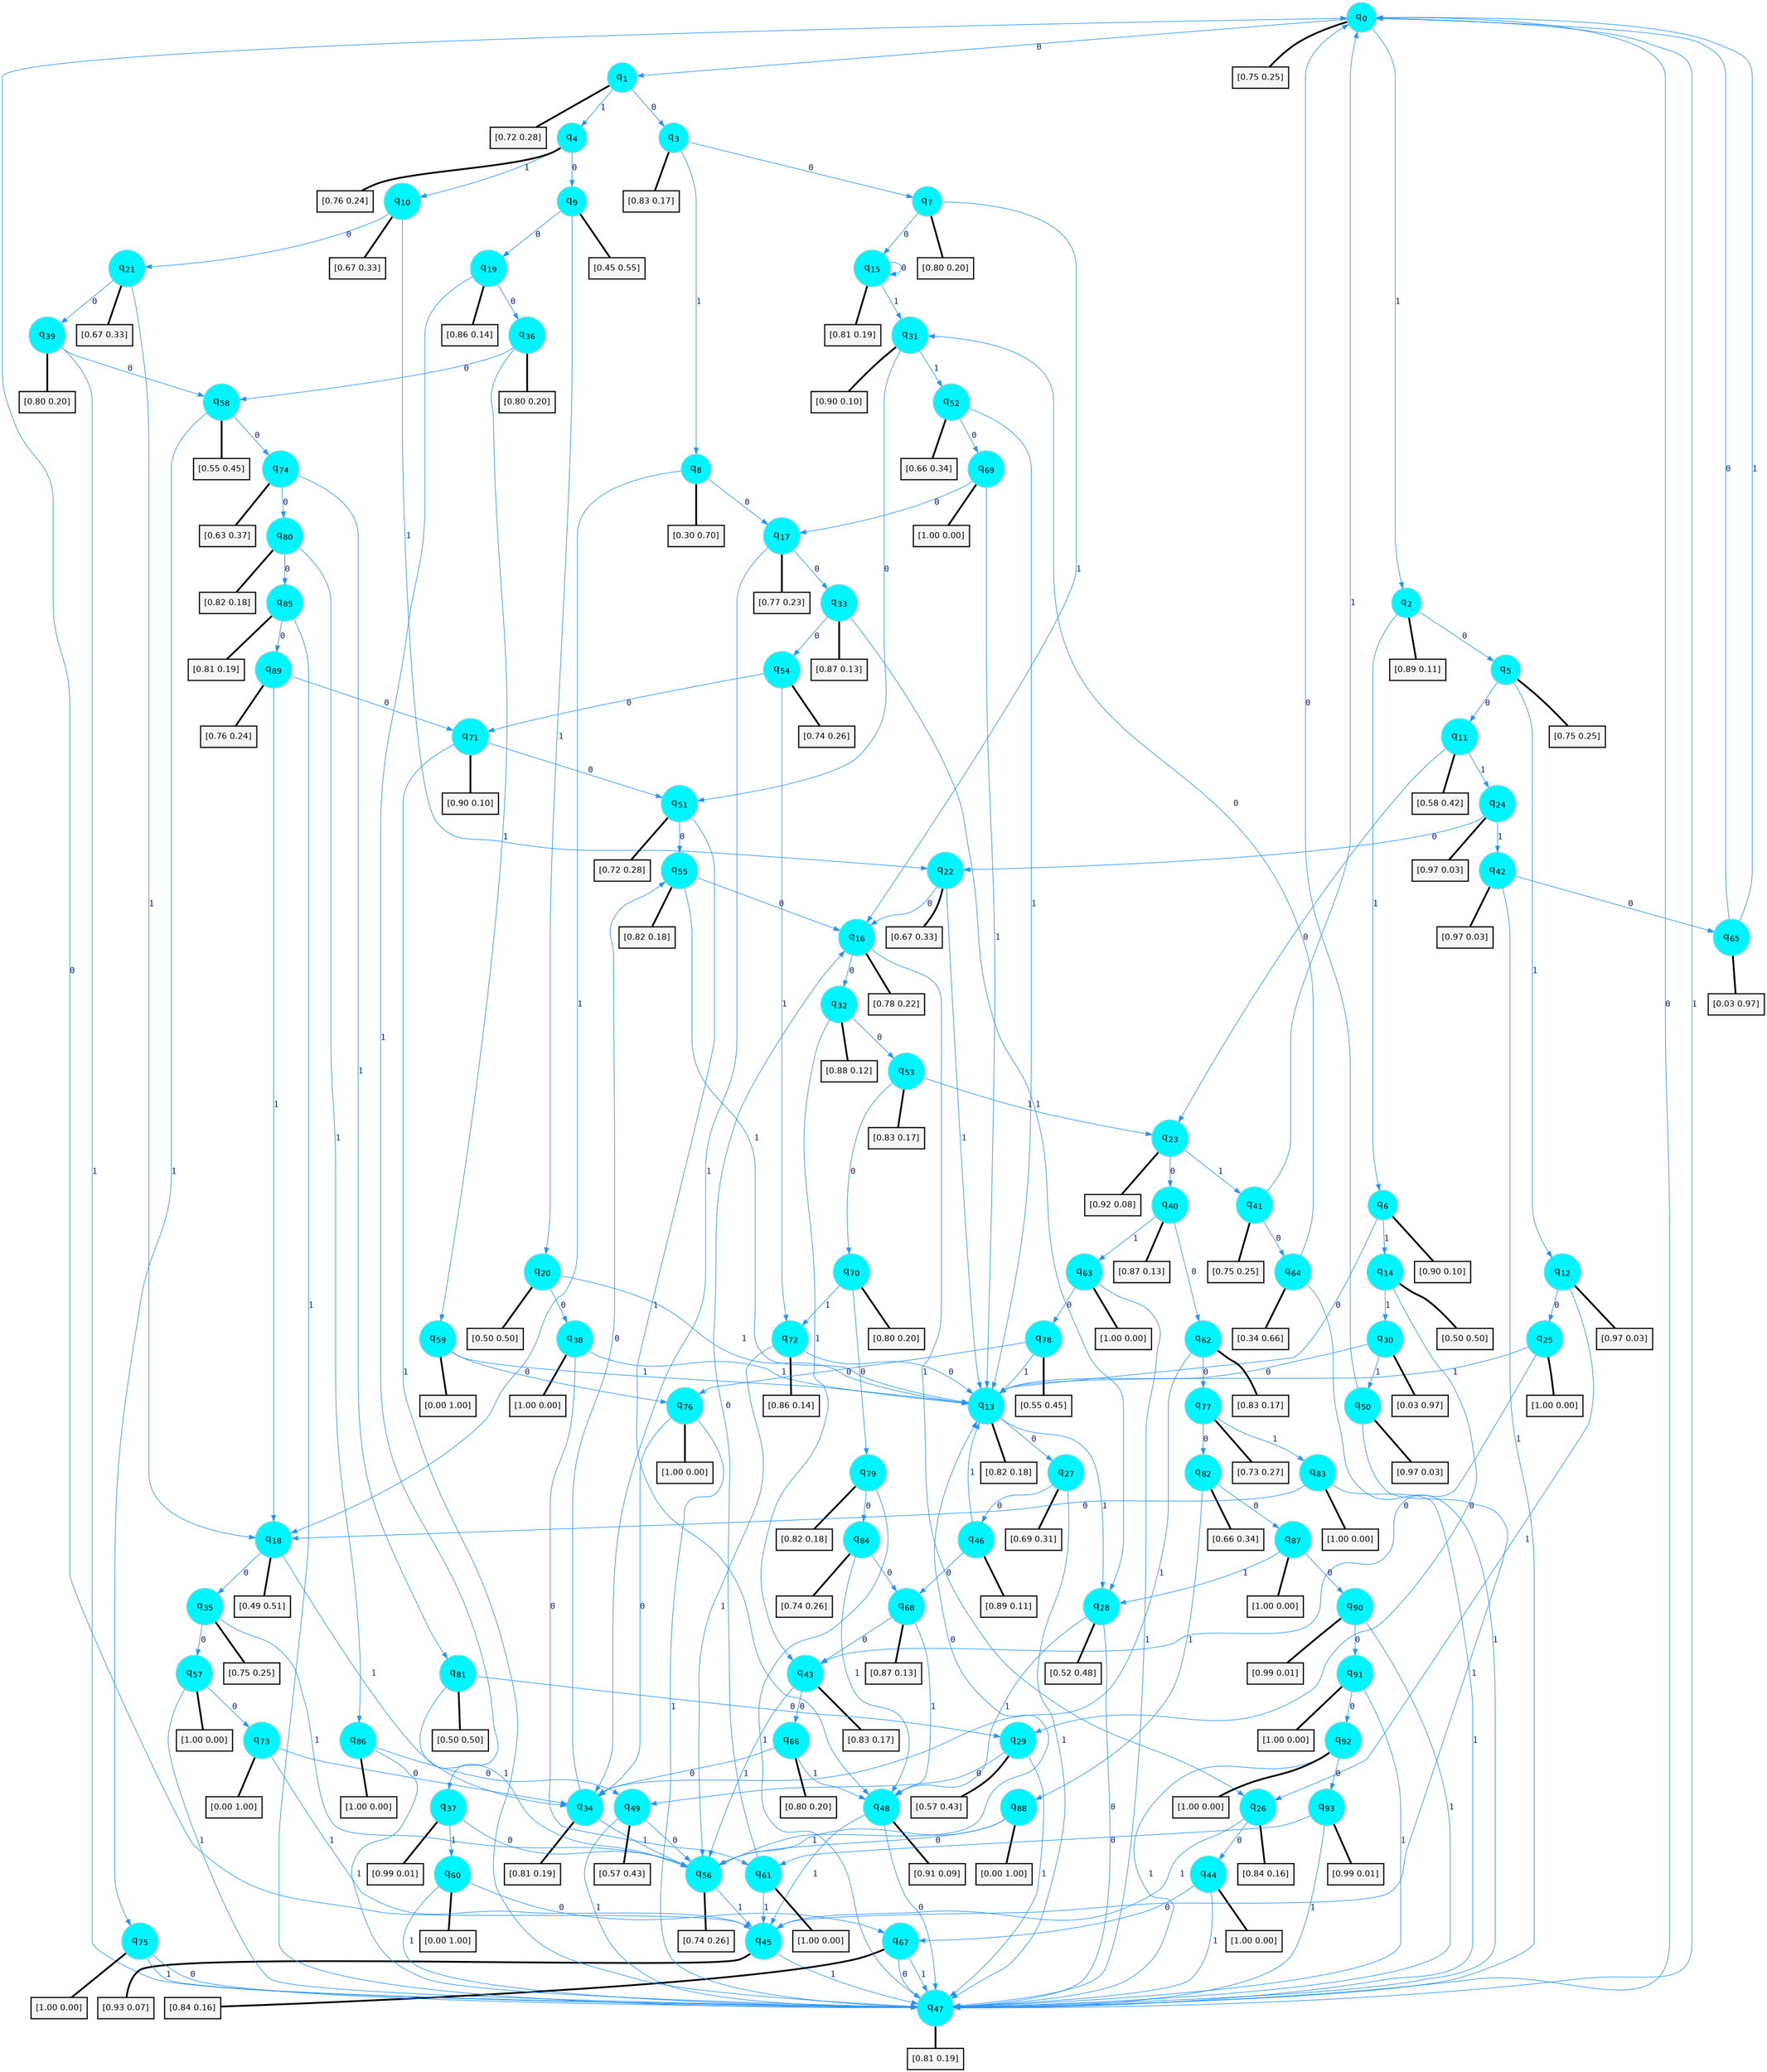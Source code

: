 digraph G {
graph [
bgcolor=transparent, dpi=300, rankdir=TD, size="40,25"];
node [
color=gray, fillcolor=turquoise1, fontcolor=black, fontname=Helvetica, fontsize=16, fontweight=bold, shape=circle, style=filled];
edge [
arrowsize=1, color=dodgerblue1, fontcolor=midnightblue, fontname=courier, fontweight=bold, penwidth=1, style=solid, weight=20];
0[label=<q<SUB>0</SUB>>];
1[label=<q<SUB>1</SUB>>];
2[label=<q<SUB>2</SUB>>];
3[label=<q<SUB>3</SUB>>];
4[label=<q<SUB>4</SUB>>];
5[label=<q<SUB>5</SUB>>];
6[label=<q<SUB>6</SUB>>];
7[label=<q<SUB>7</SUB>>];
8[label=<q<SUB>8</SUB>>];
9[label=<q<SUB>9</SUB>>];
10[label=<q<SUB>10</SUB>>];
11[label=<q<SUB>11</SUB>>];
12[label=<q<SUB>12</SUB>>];
13[label=<q<SUB>13</SUB>>];
14[label=<q<SUB>14</SUB>>];
15[label=<q<SUB>15</SUB>>];
16[label=<q<SUB>16</SUB>>];
17[label=<q<SUB>17</SUB>>];
18[label=<q<SUB>18</SUB>>];
19[label=<q<SUB>19</SUB>>];
20[label=<q<SUB>20</SUB>>];
21[label=<q<SUB>21</SUB>>];
22[label=<q<SUB>22</SUB>>];
23[label=<q<SUB>23</SUB>>];
24[label=<q<SUB>24</SUB>>];
25[label=<q<SUB>25</SUB>>];
26[label=<q<SUB>26</SUB>>];
27[label=<q<SUB>27</SUB>>];
28[label=<q<SUB>28</SUB>>];
29[label=<q<SUB>29</SUB>>];
30[label=<q<SUB>30</SUB>>];
31[label=<q<SUB>31</SUB>>];
32[label=<q<SUB>32</SUB>>];
33[label=<q<SUB>33</SUB>>];
34[label=<q<SUB>34</SUB>>];
35[label=<q<SUB>35</SUB>>];
36[label=<q<SUB>36</SUB>>];
37[label=<q<SUB>37</SUB>>];
38[label=<q<SUB>38</SUB>>];
39[label=<q<SUB>39</SUB>>];
40[label=<q<SUB>40</SUB>>];
41[label=<q<SUB>41</SUB>>];
42[label=<q<SUB>42</SUB>>];
43[label=<q<SUB>43</SUB>>];
44[label=<q<SUB>44</SUB>>];
45[label=<q<SUB>45</SUB>>];
46[label=<q<SUB>46</SUB>>];
47[label=<q<SUB>47</SUB>>];
48[label=<q<SUB>48</SUB>>];
49[label=<q<SUB>49</SUB>>];
50[label=<q<SUB>50</SUB>>];
51[label=<q<SUB>51</SUB>>];
52[label=<q<SUB>52</SUB>>];
53[label=<q<SUB>53</SUB>>];
54[label=<q<SUB>54</SUB>>];
55[label=<q<SUB>55</SUB>>];
56[label=<q<SUB>56</SUB>>];
57[label=<q<SUB>57</SUB>>];
58[label=<q<SUB>58</SUB>>];
59[label=<q<SUB>59</SUB>>];
60[label=<q<SUB>60</SUB>>];
61[label=<q<SUB>61</SUB>>];
62[label=<q<SUB>62</SUB>>];
63[label=<q<SUB>63</SUB>>];
64[label=<q<SUB>64</SUB>>];
65[label=<q<SUB>65</SUB>>];
66[label=<q<SUB>66</SUB>>];
67[label=<q<SUB>67</SUB>>];
68[label=<q<SUB>68</SUB>>];
69[label=<q<SUB>69</SUB>>];
70[label=<q<SUB>70</SUB>>];
71[label=<q<SUB>71</SUB>>];
72[label=<q<SUB>72</SUB>>];
73[label=<q<SUB>73</SUB>>];
74[label=<q<SUB>74</SUB>>];
75[label=<q<SUB>75</SUB>>];
76[label=<q<SUB>76</SUB>>];
77[label=<q<SUB>77</SUB>>];
78[label=<q<SUB>78</SUB>>];
79[label=<q<SUB>79</SUB>>];
80[label=<q<SUB>80</SUB>>];
81[label=<q<SUB>81</SUB>>];
82[label=<q<SUB>82</SUB>>];
83[label=<q<SUB>83</SUB>>];
84[label=<q<SUB>84</SUB>>];
85[label=<q<SUB>85</SUB>>];
86[label=<q<SUB>86</SUB>>];
87[label=<q<SUB>87</SUB>>];
88[label=<q<SUB>88</SUB>>];
89[label=<q<SUB>89</SUB>>];
90[label=<q<SUB>90</SUB>>];
91[label=<q<SUB>91</SUB>>];
92[label=<q<SUB>92</SUB>>];
93[label=<q<SUB>93</SUB>>];
94[label="[0.75 0.25]", shape=box,fontcolor=black, fontname=Helvetica, fontsize=14, penwidth=2, fillcolor=whitesmoke,color=black];
95[label="[0.72 0.28]", shape=box,fontcolor=black, fontname=Helvetica, fontsize=14, penwidth=2, fillcolor=whitesmoke,color=black];
96[label="[0.89 0.11]", shape=box,fontcolor=black, fontname=Helvetica, fontsize=14, penwidth=2, fillcolor=whitesmoke,color=black];
97[label="[0.83 0.17]", shape=box,fontcolor=black, fontname=Helvetica, fontsize=14, penwidth=2, fillcolor=whitesmoke,color=black];
98[label="[0.76 0.24]", shape=box,fontcolor=black, fontname=Helvetica, fontsize=14, penwidth=2, fillcolor=whitesmoke,color=black];
99[label="[0.75 0.25]", shape=box,fontcolor=black, fontname=Helvetica, fontsize=14, penwidth=2, fillcolor=whitesmoke,color=black];
100[label="[0.90 0.10]", shape=box,fontcolor=black, fontname=Helvetica, fontsize=14, penwidth=2, fillcolor=whitesmoke,color=black];
101[label="[0.80 0.20]", shape=box,fontcolor=black, fontname=Helvetica, fontsize=14, penwidth=2, fillcolor=whitesmoke,color=black];
102[label="[0.30 0.70]", shape=box,fontcolor=black, fontname=Helvetica, fontsize=14, penwidth=2, fillcolor=whitesmoke,color=black];
103[label="[0.45 0.55]", shape=box,fontcolor=black, fontname=Helvetica, fontsize=14, penwidth=2, fillcolor=whitesmoke,color=black];
104[label="[0.67 0.33]", shape=box,fontcolor=black, fontname=Helvetica, fontsize=14, penwidth=2, fillcolor=whitesmoke,color=black];
105[label="[0.58 0.42]", shape=box,fontcolor=black, fontname=Helvetica, fontsize=14, penwidth=2, fillcolor=whitesmoke,color=black];
106[label="[0.97 0.03]", shape=box,fontcolor=black, fontname=Helvetica, fontsize=14, penwidth=2, fillcolor=whitesmoke,color=black];
107[label="[0.82 0.18]", shape=box,fontcolor=black, fontname=Helvetica, fontsize=14, penwidth=2, fillcolor=whitesmoke,color=black];
108[label="[0.50 0.50]", shape=box,fontcolor=black, fontname=Helvetica, fontsize=14, penwidth=2, fillcolor=whitesmoke,color=black];
109[label="[0.81 0.19]", shape=box,fontcolor=black, fontname=Helvetica, fontsize=14, penwidth=2, fillcolor=whitesmoke,color=black];
110[label="[0.78 0.22]", shape=box,fontcolor=black, fontname=Helvetica, fontsize=14, penwidth=2, fillcolor=whitesmoke,color=black];
111[label="[0.77 0.23]", shape=box,fontcolor=black, fontname=Helvetica, fontsize=14, penwidth=2, fillcolor=whitesmoke,color=black];
112[label="[0.49 0.51]", shape=box,fontcolor=black, fontname=Helvetica, fontsize=14, penwidth=2, fillcolor=whitesmoke,color=black];
113[label="[0.86 0.14]", shape=box,fontcolor=black, fontname=Helvetica, fontsize=14, penwidth=2, fillcolor=whitesmoke,color=black];
114[label="[0.50 0.50]", shape=box,fontcolor=black, fontname=Helvetica, fontsize=14, penwidth=2, fillcolor=whitesmoke,color=black];
115[label="[0.67 0.33]", shape=box,fontcolor=black, fontname=Helvetica, fontsize=14, penwidth=2, fillcolor=whitesmoke,color=black];
116[label="[0.67 0.33]", shape=box,fontcolor=black, fontname=Helvetica, fontsize=14, penwidth=2, fillcolor=whitesmoke,color=black];
117[label="[0.92 0.08]", shape=box,fontcolor=black, fontname=Helvetica, fontsize=14, penwidth=2, fillcolor=whitesmoke,color=black];
118[label="[0.97 0.03]", shape=box,fontcolor=black, fontname=Helvetica, fontsize=14, penwidth=2, fillcolor=whitesmoke,color=black];
119[label="[1.00 0.00]", shape=box,fontcolor=black, fontname=Helvetica, fontsize=14, penwidth=2, fillcolor=whitesmoke,color=black];
120[label="[0.84 0.16]", shape=box,fontcolor=black, fontname=Helvetica, fontsize=14, penwidth=2, fillcolor=whitesmoke,color=black];
121[label="[0.69 0.31]", shape=box,fontcolor=black, fontname=Helvetica, fontsize=14, penwidth=2, fillcolor=whitesmoke,color=black];
122[label="[0.52 0.48]", shape=box,fontcolor=black, fontname=Helvetica, fontsize=14, penwidth=2, fillcolor=whitesmoke,color=black];
123[label="[0.57 0.43]", shape=box,fontcolor=black, fontname=Helvetica, fontsize=14, penwidth=2, fillcolor=whitesmoke,color=black];
124[label="[0.03 0.97]", shape=box,fontcolor=black, fontname=Helvetica, fontsize=14, penwidth=2, fillcolor=whitesmoke,color=black];
125[label="[0.90 0.10]", shape=box,fontcolor=black, fontname=Helvetica, fontsize=14, penwidth=2, fillcolor=whitesmoke,color=black];
126[label="[0.88 0.12]", shape=box,fontcolor=black, fontname=Helvetica, fontsize=14, penwidth=2, fillcolor=whitesmoke,color=black];
127[label="[0.87 0.13]", shape=box,fontcolor=black, fontname=Helvetica, fontsize=14, penwidth=2, fillcolor=whitesmoke,color=black];
128[label="[0.81 0.19]", shape=box,fontcolor=black, fontname=Helvetica, fontsize=14, penwidth=2, fillcolor=whitesmoke,color=black];
129[label="[0.75 0.25]", shape=box,fontcolor=black, fontname=Helvetica, fontsize=14, penwidth=2, fillcolor=whitesmoke,color=black];
130[label="[0.80 0.20]", shape=box,fontcolor=black, fontname=Helvetica, fontsize=14, penwidth=2, fillcolor=whitesmoke,color=black];
131[label="[0.99 0.01]", shape=box,fontcolor=black, fontname=Helvetica, fontsize=14, penwidth=2, fillcolor=whitesmoke,color=black];
132[label="[1.00 0.00]", shape=box,fontcolor=black, fontname=Helvetica, fontsize=14, penwidth=2, fillcolor=whitesmoke,color=black];
133[label="[0.80 0.20]", shape=box,fontcolor=black, fontname=Helvetica, fontsize=14, penwidth=2, fillcolor=whitesmoke,color=black];
134[label="[0.87 0.13]", shape=box,fontcolor=black, fontname=Helvetica, fontsize=14, penwidth=2, fillcolor=whitesmoke,color=black];
135[label="[0.75 0.25]", shape=box,fontcolor=black, fontname=Helvetica, fontsize=14, penwidth=2, fillcolor=whitesmoke,color=black];
136[label="[0.97 0.03]", shape=box,fontcolor=black, fontname=Helvetica, fontsize=14, penwidth=2, fillcolor=whitesmoke,color=black];
137[label="[0.83 0.17]", shape=box,fontcolor=black, fontname=Helvetica, fontsize=14, penwidth=2, fillcolor=whitesmoke,color=black];
138[label="[1.00 0.00]", shape=box,fontcolor=black, fontname=Helvetica, fontsize=14, penwidth=2, fillcolor=whitesmoke,color=black];
139[label="[0.93 0.07]", shape=box,fontcolor=black, fontname=Helvetica, fontsize=14, penwidth=2, fillcolor=whitesmoke,color=black];
140[label="[0.89 0.11]", shape=box,fontcolor=black, fontname=Helvetica, fontsize=14, penwidth=2, fillcolor=whitesmoke,color=black];
141[label="[0.81 0.19]", shape=box,fontcolor=black, fontname=Helvetica, fontsize=14, penwidth=2, fillcolor=whitesmoke,color=black];
142[label="[0.91 0.09]", shape=box,fontcolor=black, fontname=Helvetica, fontsize=14, penwidth=2, fillcolor=whitesmoke,color=black];
143[label="[0.57 0.43]", shape=box,fontcolor=black, fontname=Helvetica, fontsize=14, penwidth=2, fillcolor=whitesmoke,color=black];
144[label="[0.97 0.03]", shape=box,fontcolor=black, fontname=Helvetica, fontsize=14, penwidth=2, fillcolor=whitesmoke,color=black];
145[label="[0.72 0.28]", shape=box,fontcolor=black, fontname=Helvetica, fontsize=14, penwidth=2, fillcolor=whitesmoke,color=black];
146[label="[0.66 0.34]", shape=box,fontcolor=black, fontname=Helvetica, fontsize=14, penwidth=2, fillcolor=whitesmoke,color=black];
147[label="[0.83 0.17]", shape=box,fontcolor=black, fontname=Helvetica, fontsize=14, penwidth=2, fillcolor=whitesmoke,color=black];
148[label="[0.74 0.26]", shape=box,fontcolor=black, fontname=Helvetica, fontsize=14, penwidth=2, fillcolor=whitesmoke,color=black];
149[label="[0.82 0.18]", shape=box,fontcolor=black, fontname=Helvetica, fontsize=14, penwidth=2, fillcolor=whitesmoke,color=black];
150[label="[0.74 0.26]", shape=box,fontcolor=black, fontname=Helvetica, fontsize=14, penwidth=2, fillcolor=whitesmoke,color=black];
151[label="[1.00 0.00]", shape=box,fontcolor=black, fontname=Helvetica, fontsize=14, penwidth=2, fillcolor=whitesmoke,color=black];
152[label="[0.55 0.45]", shape=box,fontcolor=black, fontname=Helvetica, fontsize=14, penwidth=2, fillcolor=whitesmoke,color=black];
153[label="[0.00 1.00]", shape=box,fontcolor=black, fontname=Helvetica, fontsize=14, penwidth=2, fillcolor=whitesmoke,color=black];
154[label="[0.00 1.00]", shape=box,fontcolor=black, fontname=Helvetica, fontsize=14, penwidth=2, fillcolor=whitesmoke,color=black];
155[label="[1.00 0.00]", shape=box,fontcolor=black, fontname=Helvetica, fontsize=14, penwidth=2, fillcolor=whitesmoke,color=black];
156[label="[0.83 0.17]", shape=box,fontcolor=black, fontname=Helvetica, fontsize=14, penwidth=2, fillcolor=whitesmoke,color=black];
157[label="[1.00 0.00]", shape=box,fontcolor=black, fontname=Helvetica, fontsize=14, penwidth=2, fillcolor=whitesmoke,color=black];
158[label="[0.34 0.66]", shape=box,fontcolor=black, fontname=Helvetica, fontsize=14, penwidth=2, fillcolor=whitesmoke,color=black];
159[label="[0.03 0.97]", shape=box,fontcolor=black, fontname=Helvetica, fontsize=14, penwidth=2, fillcolor=whitesmoke,color=black];
160[label="[0.80 0.20]", shape=box,fontcolor=black, fontname=Helvetica, fontsize=14, penwidth=2, fillcolor=whitesmoke,color=black];
161[label="[0.84 0.16]", shape=box,fontcolor=black, fontname=Helvetica, fontsize=14, penwidth=2, fillcolor=whitesmoke,color=black];
162[label="[0.87 0.13]", shape=box,fontcolor=black, fontname=Helvetica, fontsize=14, penwidth=2, fillcolor=whitesmoke,color=black];
163[label="[1.00 0.00]", shape=box,fontcolor=black, fontname=Helvetica, fontsize=14, penwidth=2, fillcolor=whitesmoke,color=black];
164[label="[0.80 0.20]", shape=box,fontcolor=black, fontname=Helvetica, fontsize=14, penwidth=2, fillcolor=whitesmoke,color=black];
165[label="[0.90 0.10]", shape=box,fontcolor=black, fontname=Helvetica, fontsize=14, penwidth=2, fillcolor=whitesmoke,color=black];
166[label="[0.86 0.14]", shape=box,fontcolor=black, fontname=Helvetica, fontsize=14, penwidth=2, fillcolor=whitesmoke,color=black];
167[label="[0.00 1.00]", shape=box,fontcolor=black, fontname=Helvetica, fontsize=14, penwidth=2, fillcolor=whitesmoke,color=black];
168[label="[0.63 0.37]", shape=box,fontcolor=black, fontname=Helvetica, fontsize=14, penwidth=2, fillcolor=whitesmoke,color=black];
169[label="[1.00 0.00]", shape=box,fontcolor=black, fontname=Helvetica, fontsize=14, penwidth=2, fillcolor=whitesmoke,color=black];
170[label="[1.00 0.00]", shape=box,fontcolor=black, fontname=Helvetica, fontsize=14, penwidth=2, fillcolor=whitesmoke,color=black];
171[label="[0.73 0.27]", shape=box,fontcolor=black, fontname=Helvetica, fontsize=14, penwidth=2, fillcolor=whitesmoke,color=black];
172[label="[0.55 0.45]", shape=box,fontcolor=black, fontname=Helvetica, fontsize=14, penwidth=2, fillcolor=whitesmoke,color=black];
173[label="[0.82 0.18]", shape=box,fontcolor=black, fontname=Helvetica, fontsize=14, penwidth=2, fillcolor=whitesmoke,color=black];
174[label="[0.82 0.18]", shape=box,fontcolor=black, fontname=Helvetica, fontsize=14, penwidth=2, fillcolor=whitesmoke,color=black];
175[label="[0.50 0.50]", shape=box,fontcolor=black, fontname=Helvetica, fontsize=14, penwidth=2, fillcolor=whitesmoke,color=black];
176[label="[0.66 0.34]", shape=box,fontcolor=black, fontname=Helvetica, fontsize=14, penwidth=2, fillcolor=whitesmoke,color=black];
177[label="[1.00 0.00]", shape=box,fontcolor=black, fontname=Helvetica, fontsize=14, penwidth=2, fillcolor=whitesmoke,color=black];
178[label="[0.74 0.26]", shape=box,fontcolor=black, fontname=Helvetica, fontsize=14, penwidth=2, fillcolor=whitesmoke,color=black];
179[label="[0.81 0.19]", shape=box,fontcolor=black, fontname=Helvetica, fontsize=14, penwidth=2, fillcolor=whitesmoke,color=black];
180[label="[1.00 0.00]", shape=box,fontcolor=black, fontname=Helvetica, fontsize=14, penwidth=2, fillcolor=whitesmoke,color=black];
181[label="[1.00 0.00]", shape=box,fontcolor=black, fontname=Helvetica, fontsize=14, penwidth=2, fillcolor=whitesmoke,color=black];
182[label="[0.00 1.00]", shape=box,fontcolor=black, fontname=Helvetica, fontsize=14, penwidth=2, fillcolor=whitesmoke,color=black];
183[label="[0.76 0.24]", shape=box,fontcolor=black, fontname=Helvetica, fontsize=14, penwidth=2, fillcolor=whitesmoke,color=black];
184[label="[0.99 0.01]", shape=box,fontcolor=black, fontname=Helvetica, fontsize=14, penwidth=2, fillcolor=whitesmoke,color=black];
185[label="[1.00 0.00]", shape=box,fontcolor=black, fontname=Helvetica, fontsize=14, penwidth=2, fillcolor=whitesmoke,color=black];
186[label="[1.00 0.00]", shape=box,fontcolor=black, fontname=Helvetica, fontsize=14, penwidth=2, fillcolor=whitesmoke,color=black];
187[label="[0.99 0.01]", shape=box,fontcolor=black, fontname=Helvetica, fontsize=14, penwidth=2, fillcolor=whitesmoke,color=black];
0->1 [label=0];
0->2 [label=1];
0->94 [arrowhead=none, penwidth=3,color=black];
1->3 [label=0];
1->4 [label=1];
1->95 [arrowhead=none, penwidth=3,color=black];
2->5 [label=0];
2->6 [label=1];
2->96 [arrowhead=none, penwidth=3,color=black];
3->7 [label=0];
3->8 [label=1];
3->97 [arrowhead=none, penwidth=3,color=black];
4->9 [label=0];
4->10 [label=1];
4->98 [arrowhead=none, penwidth=3,color=black];
5->11 [label=0];
5->12 [label=1];
5->99 [arrowhead=none, penwidth=3,color=black];
6->13 [label=0];
6->14 [label=1];
6->100 [arrowhead=none, penwidth=3,color=black];
7->15 [label=0];
7->16 [label=1];
7->101 [arrowhead=none, penwidth=3,color=black];
8->17 [label=0];
8->18 [label=1];
8->102 [arrowhead=none, penwidth=3,color=black];
9->19 [label=0];
9->20 [label=1];
9->103 [arrowhead=none, penwidth=3,color=black];
10->21 [label=0];
10->22 [label=1];
10->104 [arrowhead=none, penwidth=3,color=black];
11->23 [label=0];
11->24 [label=1];
11->105 [arrowhead=none, penwidth=3,color=black];
12->25 [label=0];
12->26 [label=1];
12->106 [arrowhead=none, penwidth=3,color=black];
13->27 [label=0];
13->28 [label=1];
13->107 [arrowhead=none, penwidth=3,color=black];
14->29 [label=0];
14->30 [label=1];
14->108 [arrowhead=none, penwidth=3,color=black];
15->15 [label=0];
15->31 [label=1];
15->109 [arrowhead=none, penwidth=3,color=black];
16->32 [label=0];
16->26 [label=1];
16->110 [arrowhead=none, penwidth=3,color=black];
17->33 [label=0];
17->34 [label=1];
17->111 [arrowhead=none, penwidth=3,color=black];
18->35 [label=0];
18->34 [label=1];
18->112 [arrowhead=none, penwidth=3,color=black];
19->36 [label=0];
19->37 [label=1];
19->113 [arrowhead=none, penwidth=3,color=black];
20->38 [label=0];
20->13 [label=1];
20->114 [arrowhead=none, penwidth=3,color=black];
21->39 [label=0];
21->18 [label=1];
21->115 [arrowhead=none, penwidth=3,color=black];
22->16 [label=0];
22->13 [label=1];
22->116 [arrowhead=none, penwidth=3,color=black];
23->40 [label=0];
23->41 [label=1];
23->117 [arrowhead=none, penwidth=3,color=black];
24->22 [label=0];
24->42 [label=1];
24->118 [arrowhead=none, penwidth=3,color=black];
25->43 [label=0];
25->13 [label=1];
25->119 [arrowhead=none, penwidth=3,color=black];
26->44 [label=0];
26->45 [label=1];
26->120 [arrowhead=none, penwidth=3,color=black];
27->46 [label=0];
27->47 [label=1];
27->121 [arrowhead=none, penwidth=3,color=black];
28->47 [label=0];
28->48 [label=1];
28->122 [arrowhead=none, penwidth=3,color=black];
29->49 [label=0];
29->47 [label=1];
29->123 [arrowhead=none, penwidth=3,color=black];
30->13 [label=0];
30->50 [label=1];
30->124 [arrowhead=none, penwidth=3,color=black];
31->51 [label=0];
31->52 [label=1];
31->125 [arrowhead=none, penwidth=3,color=black];
32->53 [label=0];
32->43 [label=1];
32->126 [arrowhead=none, penwidth=3,color=black];
33->54 [label=0];
33->28 [label=1];
33->127 [arrowhead=none, penwidth=3,color=black];
34->55 [label=0];
34->56 [label=1];
34->128 [arrowhead=none, penwidth=3,color=black];
35->57 [label=0];
35->56 [label=1];
35->129 [arrowhead=none, penwidth=3,color=black];
36->58 [label=0];
36->59 [label=1];
36->130 [arrowhead=none, penwidth=3,color=black];
37->56 [label=0];
37->60 [label=1];
37->131 [arrowhead=none, penwidth=3,color=black];
38->61 [label=0];
38->13 [label=1];
38->132 [arrowhead=none, penwidth=3,color=black];
39->58 [label=0];
39->47 [label=1];
39->133 [arrowhead=none, penwidth=3,color=black];
40->62 [label=0];
40->63 [label=1];
40->134 [arrowhead=none, penwidth=3,color=black];
41->64 [label=0];
41->0 [label=1];
41->135 [arrowhead=none, penwidth=3,color=black];
42->65 [label=0];
42->47 [label=1];
42->136 [arrowhead=none, penwidth=3,color=black];
43->66 [label=0];
43->56 [label=1];
43->137 [arrowhead=none, penwidth=3,color=black];
44->67 [label=0];
44->47 [label=1];
44->138 [arrowhead=none, penwidth=3,color=black];
45->0 [label=0];
45->47 [label=1];
45->139 [arrowhead=none, penwidth=3,color=black];
46->68 [label=0];
46->13 [label=1];
46->140 [arrowhead=none, penwidth=3,color=black];
47->0 [label=0];
47->0 [label=1];
47->141 [arrowhead=none, penwidth=3,color=black];
48->47 [label=0];
48->45 [label=1];
48->142 [arrowhead=none, penwidth=3,color=black];
49->56 [label=0];
49->47 [label=1];
49->143 [arrowhead=none, penwidth=3,color=black];
50->0 [label=0];
50->45 [label=1];
50->144 [arrowhead=none, penwidth=3,color=black];
51->55 [label=0];
51->48 [label=1];
51->145 [arrowhead=none, penwidth=3,color=black];
52->69 [label=0];
52->13 [label=1];
52->146 [arrowhead=none, penwidth=3,color=black];
53->70 [label=0];
53->23 [label=1];
53->147 [arrowhead=none, penwidth=3,color=black];
54->71 [label=0];
54->72 [label=1];
54->148 [arrowhead=none, penwidth=3,color=black];
55->16 [label=0];
55->13 [label=1];
55->149 [arrowhead=none, penwidth=3,color=black];
56->13 [label=0];
56->45 [label=1];
56->150 [arrowhead=none, penwidth=3,color=black];
57->73 [label=0];
57->47 [label=1];
57->151 [arrowhead=none, penwidth=3,color=black];
58->74 [label=0];
58->75 [label=1];
58->152 [arrowhead=none, penwidth=3,color=black];
59->76 [label=0];
59->13 [label=1];
59->153 [arrowhead=none, penwidth=3,color=black];
60->67 [label=0];
60->47 [label=1];
60->154 [arrowhead=none, penwidth=3,color=black];
61->16 [label=0];
61->45 [label=1];
61->155 [arrowhead=none, penwidth=3,color=black];
62->77 [label=0];
62->34 [label=1];
62->156 [arrowhead=none, penwidth=3,color=black];
63->78 [label=0];
63->47 [label=1];
63->157 [arrowhead=none, penwidth=3,color=black];
64->31 [label=0];
64->47 [label=1];
64->158 [arrowhead=none, penwidth=3,color=black];
65->0 [label=0];
65->0 [label=1];
65->159 [arrowhead=none, penwidth=3,color=black];
66->34 [label=0];
66->48 [label=1];
66->160 [arrowhead=none, penwidth=3,color=black];
67->47 [label=0];
67->47 [label=1];
67->161 [arrowhead=none, penwidth=3,color=black];
68->43 [label=0];
68->48 [label=1];
68->162 [arrowhead=none, penwidth=3,color=black];
69->17 [label=0];
69->13 [label=1];
69->163 [arrowhead=none, penwidth=3,color=black];
70->79 [label=0];
70->72 [label=1];
70->164 [arrowhead=none, penwidth=3,color=black];
71->51 [label=0];
71->47 [label=1];
71->165 [arrowhead=none, penwidth=3,color=black];
72->13 [label=0];
72->56 [label=1];
72->166 [arrowhead=none, penwidth=3,color=black];
73->34 [label=0];
73->45 [label=1];
73->167 [arrowhead=none, penwidth=3,color=black];
74->80 [label=0];
74->81 [label=1];
74->168 [arrowhead=none, penwidth=3,color=black];
75->47 [label=0];
75->47 [label=1];
75->169 [arrowhead=none, penwidth=3,color=black];
76->34 [label=0];
76->47 [label=1];
76->170 [arrowhead=none, penwidth=3,color=black];
77->82 [label=0];
77->83 [label=1];
77->171 [arrowhead=none, penwidth=3,color=black];
78->76 [label=0];
78->13 [label=1];
78->172 [arrowhead=none, penwidth=3,color=black];
79->84 [label=0];
79->47 [label=1];
79->173 [arrowhead=none, penwidth=3,color=black];
80->85 [label=0];
80->86 [label=1];
80->174 [arrowhead=none, penwidth=3,color=black];
81->29 [label=0];
81->56 [label=1];
81->175 [arrowhead=none, penwidth=3,color=black];
82->87 [label=0];
82->88 [label=1];
82->176 [arrowhead=none, penwidth=3,color=black];
83->18 [label=0];
83->47 [label=1];
83->177 [arrowhead=none, penwidth=3,color=black];
84->68 [label=0];
84->48 [label=1];
84->178 [arrowhead=none, penwidth=3,color=black];
85->89 [label=0];
85->47 [label=1];
85->179 [arrowhead=none, penwidth=3,color=black];
86->49 [label=0];
86->47 [label=1];
86->180 [arrowhead=none, penwidth=3,color=black];
87->90 [label=0];
87->28 [label=1];
87->181 [arrowhead=none, penwidth=3,color=black];
88->56 [label=0];
88->56 [label=1];
88->182 [arrowhead=none, penwidth=3,color=black];
89->71 [label=0];
89->18 [label=1];
89->183 [arrowhead=none, penwidth=3,color=black];
90->91 [label=0];
90->47 [label=1];
90->184 [arrowhead=none, penwidth=3,color=black];
91->92 [label=0];
91->47 [label=1];
91->185 [arrowhead=none, penwidth=3,color=black];
92->93 [label=0];
92->47 [label=1];
92->186 [arrowhead=none, penwidth=3,color=black];
93->61 [label=0];
93->47 [label=1];
93->187 [arrowhead=none, penwidth=3,color=black];
}
